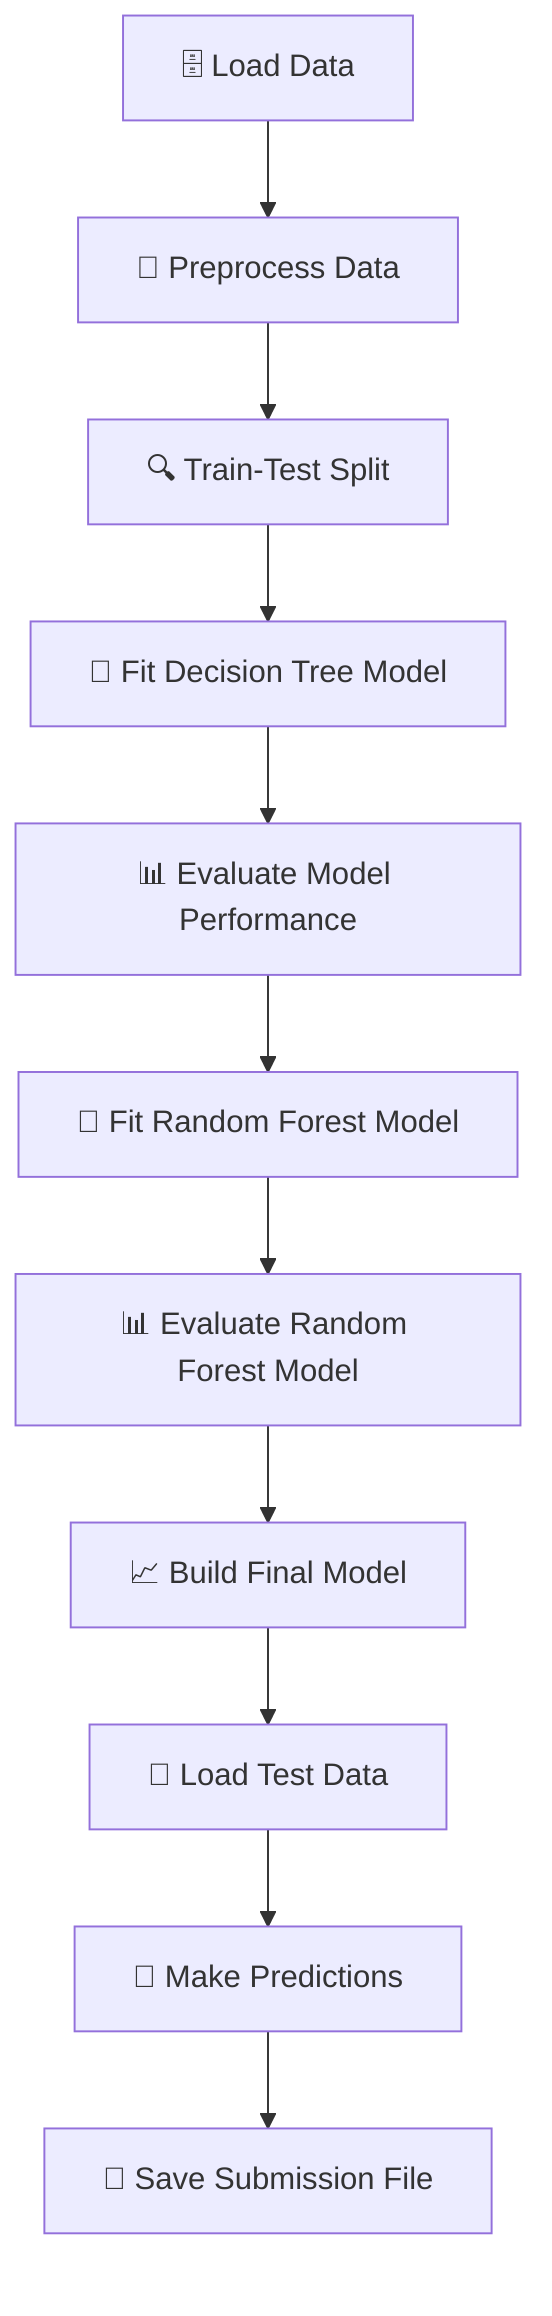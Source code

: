 flowchart TD
    A["🗄️ Load Data"] --> B["💾 Preprocess Data"]
    B --> C["🔍 Train-Test Split"]
    C --> D["🧠 Fit Decision Tree Model"]
    D --> E["📊 Evaluate Model Performance"]
    E --> F["🧠 Fit Random Forest Model"]
    F --> G["📊 Evaluate Random Forest Model"]
    G --> H["📈 Build Final Model"]
    H --> I["📂 Load Test Data"]
    I --> J["🔮 Make Predictions"]
    J --> K["💾 Save Submission File"]
